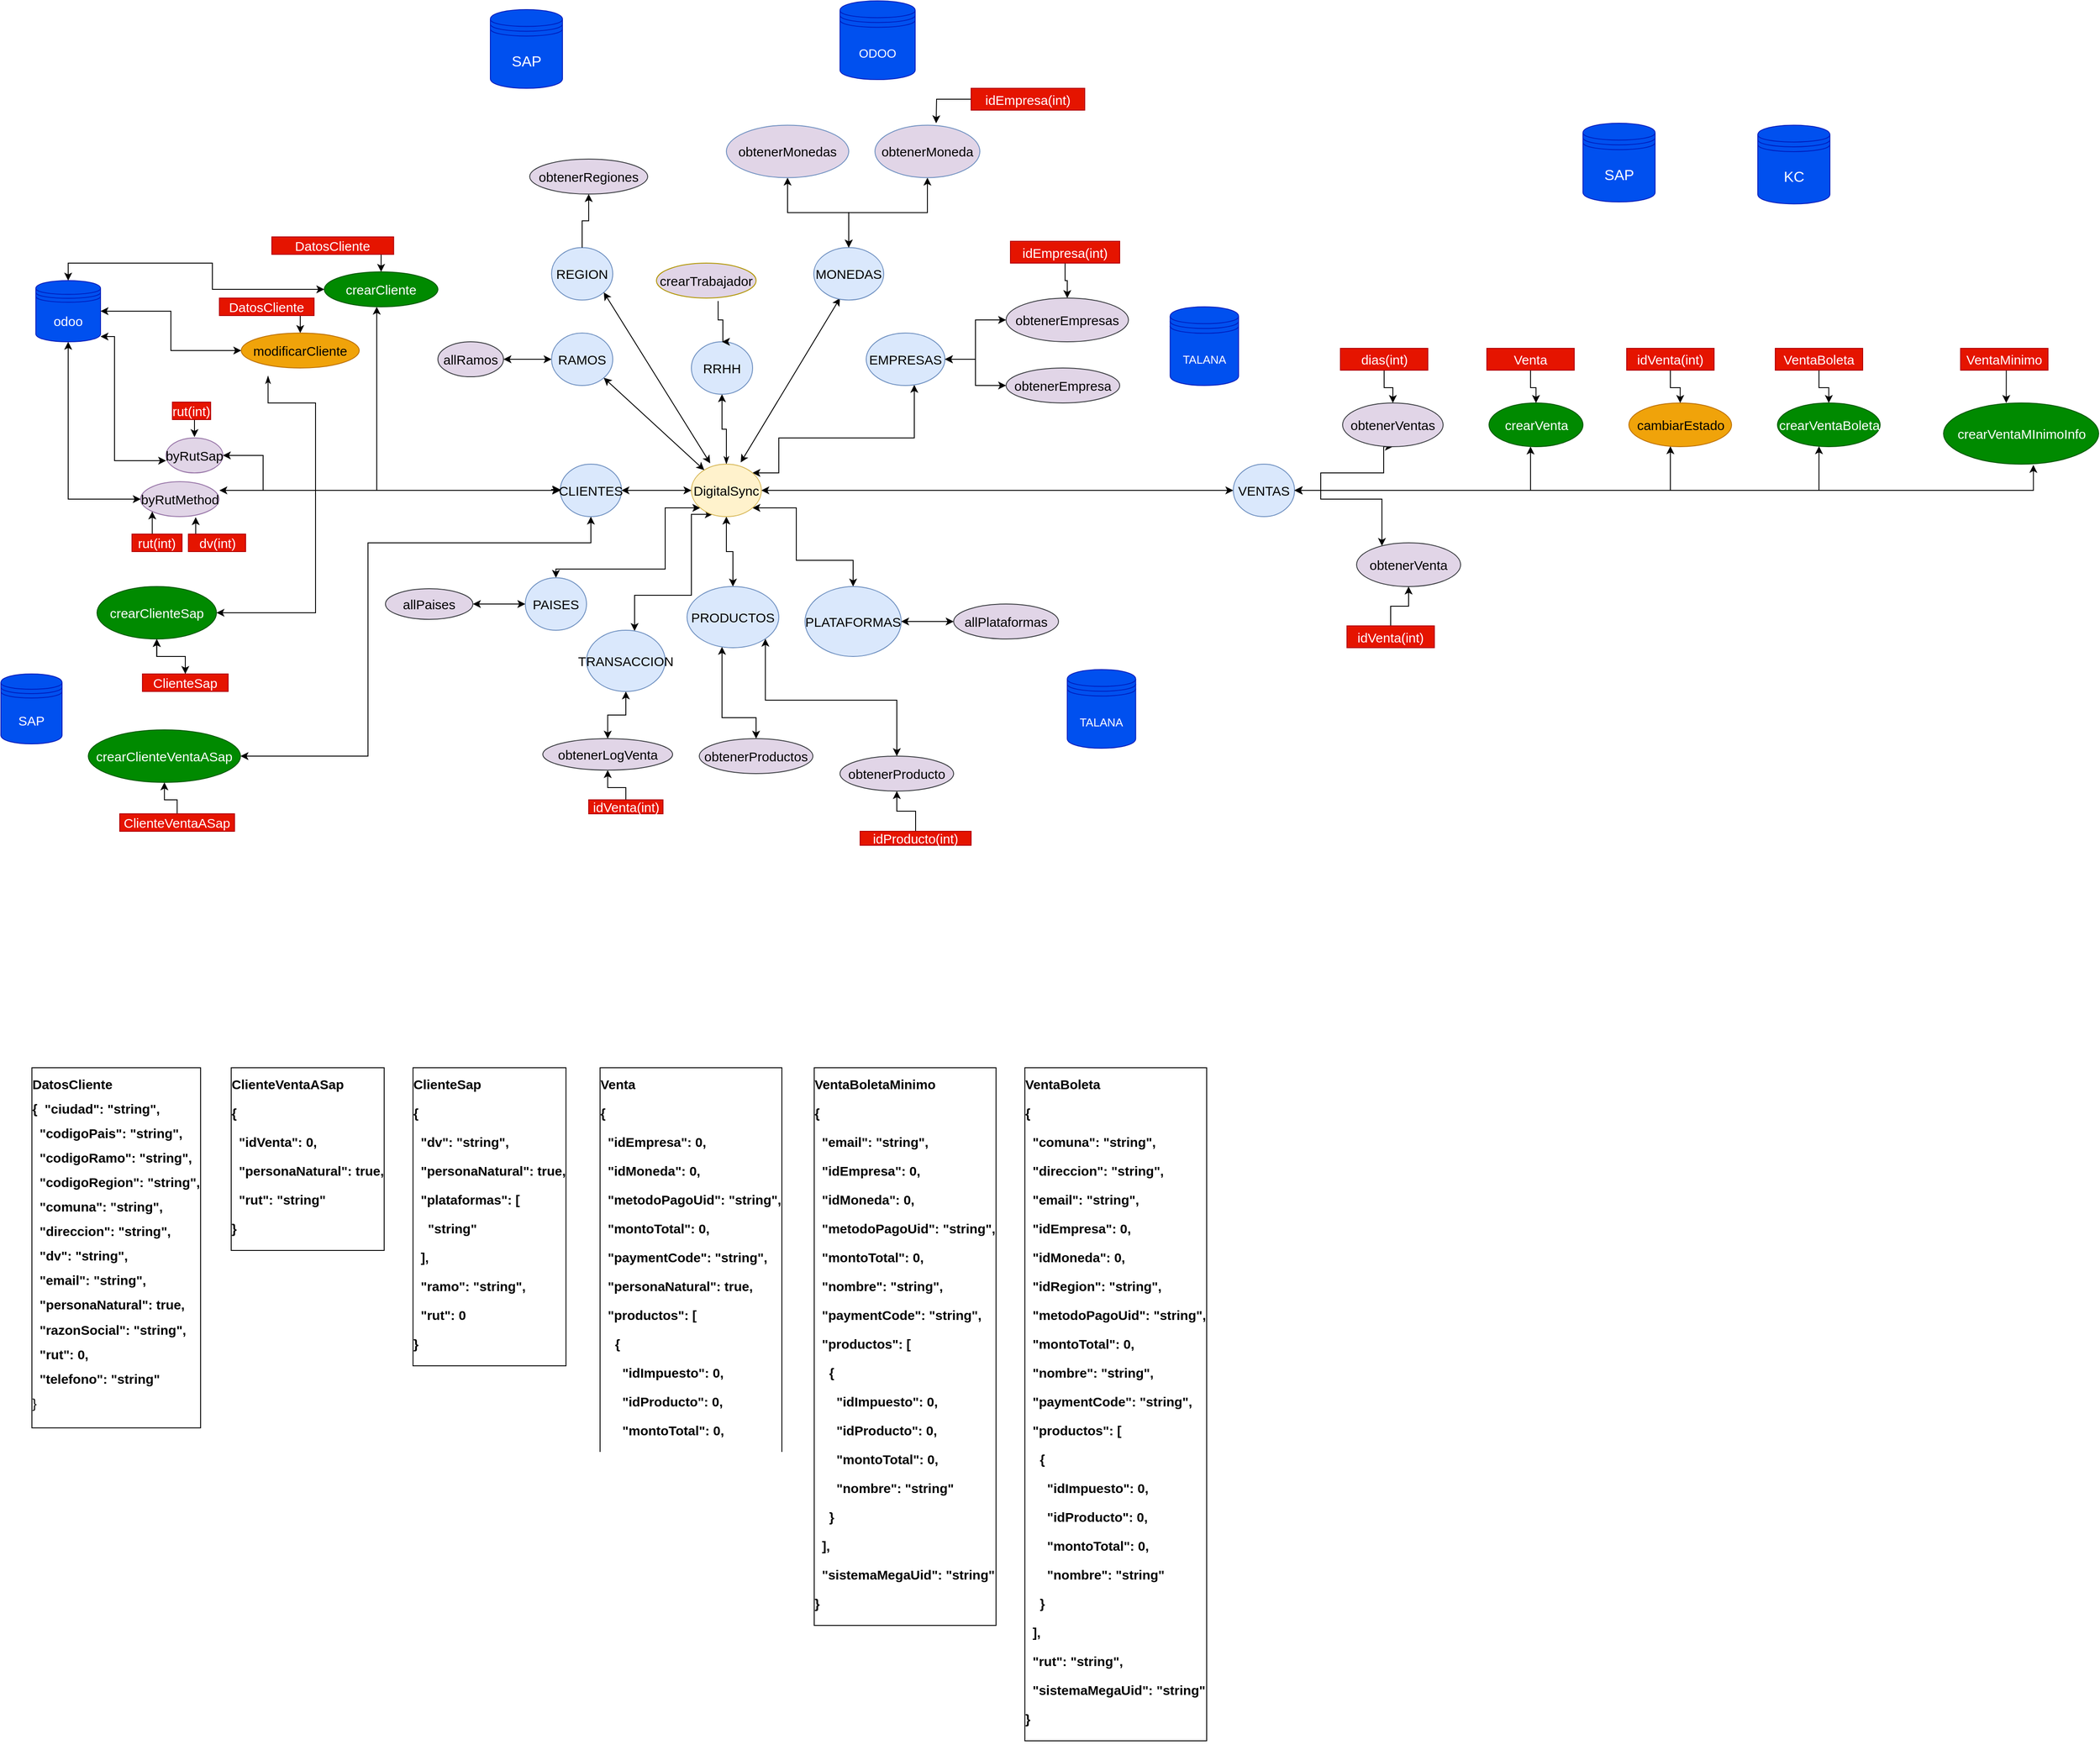 <mxfile version="16.4.8" type="github">
  <diagram id="dqkI4iSsyCCfbzJvPXpM" name="Api-cliente">
    <mxGraphModel dx="2565" dy="2309" grid="1" gridSize="10" guides="1" tooltips="1" connect="1" arrows="1" fold="1" page="1" pageScale="1" pageWidth="827" pageHeight="1169" math="0" shadow="0">
      <root>
        <mxCell id="0" />
        <mxCell id="1" parent="0" />
        <mxCell id="hGoQcYNd4HtDcWjUqz2k-3" value="" style="edgeStyle=orthogonalEdgeStyle;rounded=0;orthogonalLoop=1;jettySize=auto;html=1;startArrow=classic;startFill=1;" parent="1" source="hGoQcYNd4HtDcWjUqz2k-1" target="hGoQcYNd4HtDcWjUqz2k-2" edge="1">
          <mxGeometry relative="1" as="geometry" />
        </mxCell>
        <mxCell id="hGoQcYNd4HtDcWjUqz2k-5" value="" style="edgeStyle=orthogonalEdgeStyle;rounded=0;orthogonalLoop=1;jettySize=auto;html=1;startArrow=classicThin;startFill=1;fontSize=15;" parent="1" source="hGoQcYNd4HtDcWjUqz2k-1" target="hGoQcYNd4HtDcWjUqz2k-4" edge="1">
          <mxGeometry relative="1" as="geometry" />
        </mxCell>
        <mxCell id="hGoQcYNd4HtDcWjUqz2k-9" value="" style="edgeStyle=orthogonalEdgeStyle;rounded=0;orthogonalLoop=1;jettySize=auto;html=1;startArrow=classic;startFill=1;" parent="1" source="hGoQcYNd4HtDcWjUqz2k-1" target="hGoQcYNd4HtDcWjUqz2k-8" edge="1">
          <mxGeometry relative="1" as="geometry" />
        </mxCell>
        <mxCell id="hGoQcYNd4HtDcWjUqz2k-12" value="" style="edgeStyle=orthogonalEdgeStyle;rounded=0;orthogonalLoop=1;jettySize=auto;html=1;startArrow=classic;startFill=1;" parent="1" source="hGoQcYNd4HtDcWjUqz2k-1" target="hGoQcYNd4HtDcWjUqz2k-11" edge="1">
          <mxGeometry relative="1" as="geometry">
            <Array as="points">
              <mxPoint x="310" y="280" />
              <mxPoint x="310" y="350" />
              <mxPoint x="185" y="350" />
            </Array>
          </mxGeometry>
        </mxCell>
        <mxCell id="hGoQcYNd4HtDcWjUqz2k-15" value="" style="edgeStyle=orthogonalEdgeStyle;rounded=0;orthogonalLoop=1;jettySize=auto;html=1;startArrow=classic;startFill=1;fontSize=15;" parent="1" source="hGoQcYNd4HtDcWjUqz2k-1" target="hGoQcYNd4HtDcWjUqz2k-14" edge="1">
          <mxGeometry relative="1" as="geometry">
            <Array as="points">
              <mxPoint x="440" y="240" />
              <mxPoint x="440" y="200" />
              <mxPoint x="595" y="200" />
            </Array>
          </mxGeometry>
        </mxCell>
        <mxCell id="hGoQcYNd4HtDcWjUqz2k-21" value="" style="edgeStyle=orthogonalEdgeStyle;rounded=0;orthogonalLoop=1;jettySize=auto;html=1;startArrow=classic;startFill=1;" parent="1" source="hGoQcYNd4HtDcWjUqz2k-1" target="hGoQcYNd4HtDcWjUqz2k-20" edge="1">
          <mxGeometry relative="1" as="geometry">
            <Array as="points">
              <mxPoint x="460" y="280" />
              <mxPoint x="460" y="340" />
              <mxPoint x="525" y="340" />
            </Array>
          </mxGeometry>
        </mxCell>
        <mxCell id="hGoQcYNd4HtDcWjUqz2k-23" value="" style="edgeStyle=orthogonalEdgeStyle;rounded=0;orthogonalLoop=1;jettySize=auto;html=1;exitX=0.305;exitY=0.956;exitDx=0;exitDy=0;exitPerimeter=0;startArrow=classic;startFill=1;" parent="1" source="hGoQcYNd4HtDcWjUqz2k-1" target="hGoQcYNd4HtDcWjUqz2k-22" edge="1">
          <mxGeometry relative="1" as="geometry">
            <Array as="points">
              <mxPoint x="340" y="287" />
              <mxPoint x="340" y="380" />
              <mxPoint x="275" y="380" />
            </Array>
          </mxGeometry>
        </mxCell>
        <mxCell id="hGoQcYNd4HtDcWjUqz2k-1" value="DigitalSync" style="ellipse;whiteSpace=wrap;html=1;fillColor=#fff2cc;strokeColor=#d6b656;fontSize=15;" parent="1" vertex="1">
          <mxGeometry x="340" y="230" width="80" height="60" as="geometry" />
        </mxCell>
        <mxCell id="hGoQcYNd4HtDcWjUqz2k-2" value="VENTAS" style="ellipse;whiteSpace=wrap;html=1;fillColor=#dae8fc;strokeColor=#6c8ebf;fontSize=15;" parent="1" vertex="1">
          <mxGeometry x="960" y="230" width="70" height="60" as="geometry" />
        </mxCell>
        <mxCell id="hGoQcYNd4HtDcWjUqz2k-4" value="RRHH" style="ellipse;whiteSpace=wrap;html=1;fillColor=#dae8fc;strokeColor=#6c8ebf;fontSize=15;" parent="1" vertex="1">
          <mxGeometry x="340" y="90" width="70" height="60" as="geometry" />
        </mxCell>
        <mxCell id="xVQy0BHJnEKwK96mD5Wz-56" style="edgeStyle=orthogonalEdgeStyle;rounded=0;orthogonalLoop=1;jettySize=auto;html=1;entryX=1;entryY=0.5;entryDx=0;entryDy=0;fontSize=8;startArrow=classic;startFill=1;endArrow=classic;endFill=1;" edge="1" parent="1" source="hGoQcYNd4HtDcWjUqz2k-6" target="xVQy0BHJnEKwK96mD5Wz-46">
          <mxGeometry relative="1" as="geometry">
            <Array as="points">
              <mxPoint x="225" y="320" />
              <mxPoint x="-30" y="320" />
              <mxPoint x="-30" y="564" />
            </Array>
          </mxGeometry>
        </mxCell>
        <mxCell id="hGoQcYNd4HtDcWjUqz2k-6" value="CLIENTES" style="ellipse;whiteSpace=wrap;html=1;fillColor=#dae8fc;strokeColor=#6c8ebf;fontSize=15;" parent="1" vertex="1">
          <mxGeometry x="190" y="230" width="70" height="60" as="geometry" />
        </mxCell>
        <mxCell id="xVQy0BHJnEKwK96mD5Wz-76" style="edgeStyle=orthogonalEdgeStyle;rounded=0;orthogonalLoop=1;jettySize=auto;html=1;fontSize=15;startArrow=classic;startFill=1;endArrow=classic;endFill=1;entryX=0.5;entryY=0;entryDx=0;entryDy=0;" edge="1" parent="1" source="hGoQcYNd4HtDcWjUqz2k-8" target="xVQy0BHJnEKwK96mD5Wz-41">
          <mxGeometry relative="1" as="geometry">
            <mxPoint x="390" y="540" as="targetPoint" />
            <Array as="points">
              <mxPoint x="375" y="520" />
              <mxPoint x="414" y="520" />
            </Array>
          </mxGeometry>
        </mxCell>
        <mxCell id="hGoQcYNd4HtDcWjUqz2k-8" value="PRODUCTOS" style="ellipse;whiteSpace=wrap;html=1;fillColor=#dae8fc;strokeColor=#6c8ebf;fontSize=15;" parent="1" vertex="1">
          <mxGeometry x="335" y="370" width="105" height="70" as="geometry" />
        </mxCell>
        <mxCell id="xVQy0BHJnEKwK96mD5Wz-65" value="" style="edgeStyle=orthogonalEdgeStyle;rounded=0;orthogonalLoop=1;jettySize=auto;html=1;fontSize=15;startArrow=classic;startFill=1;endArrow=classic;endFill=1;" edge="1" parent="1" source="hGoQcYNd4HtDcWjUqz2k-11" target="xVQy0BHJnEKwK96mD5Wz-45">
          <mxGeometry relative="1" as="geometry" />
        </mxCell>
        <mxCell id="hGoQcYNd4HtDcWjUqz2k-11" value="PAISES" style="ellipse;whiteSpace=wrap;html=1;fillColor=#dae8fc;strokeColor=#6c8ebf;fontSize=15;" parent="1" vertex="1">
          <mxGeometry x="150" y="360" width="70" height="60" as="geometry" />
        </mxCell>
        <mxCell id="hGoQcYNd4HtDcWjUqz2k-14" value="EMPRESAS" style="ellipse;whiteSpace=wrap;html=1;fillColor=#dae8fc;strokeColor=#6c8ebf;fontSize=15;" parent="1" vertex="1">
          <mxGeometry x="540" y="80" width="90" height="60" as="geometry" />
        </mxCell>
        <mxCell id="hGoQcYNd4HtDcWjUqz2k-29" value="" style="edgeStyle=orthogonalEdgeStyle;rounded=0;orthogonalLoop=1;jettySize=auto;html=1;exitX=1;exitY=0.5;exitDx=0;exitDy=0;entryX=0;entryY=0.5;entryDx=0;entryDy=0;startArrow=classic;startFill=1;fontSize=15;" parent="1" source="hGoQcYNd4HtDcWjUqz2k-28" target="hGoQcYNd4HtDcWjUqz2k-17" edge="1">
          <mxGeometry relative="1" as="geometry">
            <mxPoint x="170" y="70" as="targetPoint" />
          </mxGeometry>
        </mxCell>
        <mxCell id="hGoQcYNd4HtDcWjUqz2k-17" value="RAMOS" style="ellipse;whiteSpace=wrap;html=1;fillColor=#dae8fc;strokeColor=#6c8ebf;fontSize=15;" parent="1" vertex="1">
          <mxGeometry x="180" y="80" width="70" height="60" as="geometry" />
        </mxCell>
        <mxCell id="hGoQcYNd4HtDcWjUqz2k-20" value="PLATAFORMAS" style="ellipse;whiteSpace=wrap;html=1;fillColor=#dae8fc;strokeColor=#6c8ebf;fontSize=15;" parent="1" vertex="1">
          <mxGeometry x="470" y="370" width="110" height="80" as="geometry" />
        </mxCell>
        <mxCell id="xVQy0BHJnEKwK96mD5Wz-66" value="" style="edgeStyle=orthogonalEdgeStyle;rounded=0;orthogonalLoop=1;jettySize=auto;html=1;fontSize=15;startArrow=classic;startFill=1;endArrow=classic;endFill=1;" edge="1" parent="1" source="hGoQcYNd4HtDcWjUqz2k-22" target="xVQy0BHJnEKwK96mD5Wz-42">
          <mxGeometry relative="1" as="geometry" />
        </mxCell>
        <mxCell id="hGoQcYNd4HtDcWjUqz2k-22" value="TRANSACCION" style="ellipse;whiteSpace=wrap;html=1;fillColor=#dae8fc;strokeColor=#6c8ebf;fontSize=15;" parent="1" vertex="1">
          <mxGeometry x="220" y="420" width="90" height="70" as="geometry" />
        </mxCell>
        <mxCell id="hGoQcYNd4HtDcWjUqz2k-28" value="allRamos" style="ellipse;whiteSpace=wrap;html=1;fillColor=#E1D5E7;strokeColor=#36393d;fontSize=15;" parent="1" vertex="1">
          <mxGeometry x="50" y="90" width="75" height="40" as="geometry" />
        </mxCell>
        <mxCell id="hGoQcYNd4HtDcWjUqz2k-30" value="" style="endArrow=classic;startArrow=classic;html=1;rounded=0;entryX=1;entryY=1;entryDx=0;entryDy=0;fontSize=15;" parent="1" source="hGoQcYNd4HtDcWjUqz2k-1" target="hGoQcYNd4HtDcWjUqz2k-17" edge="1">
          <mxGeometry width="50" height="50" relative="1" as="geometry">
            <mxPoint x="270" y="200" as="sourcePoint" />
            <mxPoint x="320" y="150" as="targetPoint" />
          </mxGeometry>
        </mxCell>
        <mxCell id="hGoQcYNd4HtDcWjUqz2k-31" value="" style="endArrow=classic;startArrow=classic;html=1;rounded=0;entryX=1;entryY=0.5;entryDx=0;entryDy=0;fontSize=15;" parent="1" target="hGoQcYNd4HtDcWjUqz2k-6" edge="1">
          <mxGeometry width="50" height="50" relative="1" as="geometry">
            <mxPoint x="340" y="260" as="sourcePoint" />
            <mxPoint x="228.219" y="150.003" as="targetPoint" />
          </mxGeometry>
        </mxCell>
        <mxCell id="hGoQcYNd4HtDcWjUqz2k-32" value="" style="edgeStyle=orthogonalEdgeStyle;rounded=0;orthogonalLoop=1;jettySize=auto;html=1;exitX=1;exitY=0.5;exitDx=0;exitDy=0;entryX=0;entryY=0.5;entryDx=0;entryDy=0;startArrow=classic;startFill=1;" parent="1" source="hGoQcYNd4HtDcWjUqz2k-33" edge="1">
          <mxGeometry relative="1" as="geometry">
            <mxPoint x="190" y="260" as="targetPoint" />
            <Array as="points">
              <mxPoint x="-150" y="220" />
              <mxPoint x="-150" y="260" />
            </Array>
          </mxGeometry>
        </mxCell>
        <mxCell id="hGoQcYNd4HtDcWjUqz2k-37" value="" style="edgeStyle=orthogonalEdgeStyle;rounded=0;orthogonalLoop=1;jettySize=auto;html=1;startArrow=none;startFill=0;entryX=0.5;entryY=0;entryDx=0;entryDy=0;exitX=0.5;exitY=1;exitDx=0;exitDy=0;fontSize=15;" parent="1" source="hGoQcYNd4HtDcWjUqz2k-36" edge="1">
          <mxGeometry relative="1" as="geometry">
            <mxPoint x="160" y="199" as="sourcePoint" />
            <mxPoint x="-228.5" y="199" as="targetPoint" />
          </mxGeometry>
        </mxCell>
        <mxCell id="xVQy0BHJnEKwK96mD5Wz-11" style="edgeStyle=orthogonalEdgeStyle;rounded=0;orthogonalLoop=1;jettySize=auto;html=1;entryX=1;entryY=0.7;entryDx=0;entryDy=0;startArrow=classic;startFill=1;fontSize=15;" edge="1" parent="1">
          <mxGeometry relative="1" as="geometry">
            <mxPoint x="-261" y="226" as="sourcePoint" />
            <mxPoint x="-336" y="84" as="targetPoint" />
            <Array as="points">
              <mxPoint x="-320" y="226" />
              <mxPoint x="-320" y="84" />
            </Array>
          </mxGeometry>
        </mxCell>
        <mxCell id="hGoQcYNd4HtDcWjUqz2k-33" value="byRutSap" style="ellipse;whiteSpace=wrap;html=1;fillColor=#E1D5E7;strokeColor=#9673a6;fontSize=15;" parent="1" vertex="1">
          <mxGeometry x="-261" y="200" width="65" height="40" as="geometry" />
        </mxCell>
        <mxCell id="hGoQcYNd4HtDcWjUqz2k-34" value="" style="edgeStyle=orthogonalEdgeStyle;rounded=0;orthogonalLoop=1;jettySize=auto;html=1;exitX=0.619;exitY=1.083;exitDx=0;exitDy=0;entryX=0.5;entryY=0;entryDx=0;entryDy=0;exitPerimeter=0;fontSize=15;" parent="1" source="hGoQcYNd4HtDcWjUqz2k-35" target="hGoQcYNd4HtDcWjUqz2k-4" edge="1">
          <mxGeometry relative="1" as="geometry">
            <mxPoint x="440" y="30" as="targetPoint" />
            <Array as="points">
              <mxPoint x="376" y="65" />
            </Array>
          </mxGeometry>
        </mxCell>
        <mxCell id="hGoQcYNd4HtDcWjUqz2k-35" value="crearTrabajador" style="ellipse;whiteSpace=wrap;html=1;fillColor=#E1D5E7;strokeColor=#B09500;fontColor=#000000;fontSize=15;" parent="1" vertex="1">
          <mxGeometry x="300" width="114" height="40" as="geometry" />
        </mxCell>
        <mxCell id="hGoQcYNd4HtDcWjUqz2k-36" value="rut(int)" style="whiteSpace=wrap;html=1;fillColor=#e51400;fontColor=#ffffff;strokeColor=#B20000;fontSize=15;" parent="1" vertex="1">
          <mxGeometry x="-253.75" y="159" width="43.75" height="20" as="geometry" />
        </mxCell>
        <mxCell id="xVQy0BHJnEKwK96mD5Wz-3" value="" style="edgeStyle=orthogonalEdgeStyle;rounded=0;orthogonalLoop=1;jettySize=auto;html=1;startArrow=classic;startFill=1;" edge="1" parent="1">
          <mxGeometry relative="1" as="geometry">
            <mxPoint x="190" y="260" as="targetPoint" />
            <mxPoint x="-200" y="260" as="sourcePoint" />
            <Array as="points">
              <mxPoint x="-200" y="260" />
            </Array>
          </mxGeometry>
        </mxCell>
        <mxCell id="xVQy0BHJnEKwK96mD5Wz-12" style="edgeStyle=orthogonalEdgeStyle;rounded=0;orthogonalLoop=1;jettySize=auto;html=1;entryX=0.5;entryY=1;entryDx=0;entryDy=0;startArrow=classic;startFill=1;fontSize=15;" edge="1" parent="1" source="xVQy0BHJnEKwK96mD5Wz-4" target="xVQy0BHJnEKwK96mD5Wz-10">
          <mxGeometry relative="1" as="geometry" />
        </mxCell>
        <mxCell id="xVQy0BHJnEKwK96mD5Wz-4" value="byRutMethod" style="ellipse;whiteSpace=wrap;html=1;fillColor=#e1d5e7;strokeColor=#9673a6;fontSize=15;" vertex="1" parent="1">
          <mxGeometry x="-290" y="250" width="89.5" height="40" as="geometry" />
        </mxCell>
        <mxCell id="xVQy0BHJnEKwK96mD5Wz-20" style="edgeStyle=orthogonalEdgeStyle;rounded=0;orthogonalLoop=1;jettySize=auto;html=1;exitX=0.5;exitY=0;exitDx=0;exitDy=0;entryX=0;entryY=1;entryDx=0;entryDy=0;startArrow=none;startFill=0;fontSize=15;" edge="1" parent="1" source="xVQy0BHJnEKwK96mD5Wz-7" target="xVQy0BHJnEKwK96mD5Wz-4">
          <mxGeometry relative="1" as="geometry" />
        </mxCell>
        <mxCell id="xVQy0BHJnEKwK96mD5Wz-7" value="rut(int)" style="whiteSpace=wrap;html=1;fillColor=#e51400;fontColor=#ffffff;strokeColor=#B20000;fontSize=15;" vertex="1" parent="1">
          <mxGeometry x="-300" y="310" width="57.25" height="20" as="geometry" />
        </mxCell>
        <mxCell id="xVQy0BHJnEKwK96mD5Wz-10" value="odoo" style="shape=datastore;whiteSpace=wrap;html=1;fillColor=#0050ef;strokeColor=#001DBC;fontColor=#ffffff;fontSize=15;" vertex="1" parent="1">
          <mxGeometry x="-410" y="20" width="74" height="70" as="geometry" />
        </mxCell>
        <mxCell id="xVQy0BHJnEKwK96mD5Wz-23" style="edgeStyle=orthogonalEdgeStyle;rounded=0;orthogonalLoop=1;jettySize=auto;html=1;exitX=0.5;exitY=0;exitDx=0;exitDy=0;entryX=0.5;entryY=1;entryDx=0;entryDy=0;startArrow=classic;startFill=1;endArrow=none;endFill=0;fontSize=15;" edge="1" parent="1" source="xVQy0BHJnEKwK96mD5Wz-18" target="xVQy0BHJnEKwK96mD5Wz-22">
          <mxGeometry relative="1" as="geometry" />
        </mxCell>
        <mxCell id="xVQy0BHJnEKwK96mD5Wz-54" style="edgeStyle=orthogonalEdgeStyle;rounded=0;orthogonalLoop=1;jettySize=auto;html=1;entryX=0.5;entryY=0;entryDx=0;entryDy=0;fontSize=15;startArrow=classic;startFill=1;endArrow=classic;endFill=1;" edge="1" parent="1" source="xVQy0BHJnEKwK96mD5Wz-18" target="xVQy0BHJnEKwK96mD5Wz-10">
          <mxGeometry relative="1" as="geometry" />
        </mxCell>
        <mxCell id="xVQy0BHJnEKwK96mD5Wz-139" style="edgeStyle=orthogonalEdgeStyle;rounded=0;orthogonalLoop=1;jettySize=auto;html=1;entryX=0;entryY=0.5;entryDx=0;entryDy=0;fontSize=15;startArrow=classic;startFill=1;endArrow=classic;endFill=1;" edge="1" parent="1" source="xVQy0BHJnEKwK96mD5Wz-18" target="hGoQcYNd4HtDcWjUqz2k-6">
          <mxGeometry relative="1" as="geometry">
            <Array as="points">
              <mxPoint x="-20" y="260" />
            </Array>
          </mxGeometry>
        </mxCell>
        <mxCell id="xVQy0BHJnEKwK96mD5Wz-18" value="crearCliente" style="ellipse;whiteSpace=wrap;html=1;fillColor=#008a00;strokeColor=#005700;fontColor=#ffffff;fontSize=15;" vertex="1" parent="1">
          <mxGeometry x="-80" y="10" width="130" height="40" as="geometry" />
        </mxCell>
        <mxCell id="xVQy0BHJnEKwK96mD5Wz-21" style="edgeStyle=orthogonalEdgeStyle;rounded=0;orthogonalLoop=1;jettySize=auto;html=1;exitX=0.5;exitY=0;exitDx=0;exitDy=0;entryX=0.703;entryY=1.017;entryDx=0;entryDy=0;entryPerimeter=0;startArrow=none;startFill=0;fontSize=15;" edge="1" parent="1" source="xVQy0BHJnEKwK96mD5Wz-5" target="xVQy0BHJnEKwK96mD5Wz-4">
          <mxGeometry relative="1" as="geometry" />
        </mxCell>
        <mxCell id="xVQy0BHJnEKwK96mD5Wz-5" value="dv(int)" style="whiteSpace=wrap;html=1;fillColor=#e51400;fontColor=#ffffff;strokeColor=#B20000;fontSize=15;" vertex="1" parent="1">
          <mxGeometry x="-235.5" y="310" width="65.5" height="20" as="geometry" />
        </mxCell>
        <mxCell id="xVQy0BHJnEKwK96mD5Wz-22" value="DatosCliente" style="whiteSpace=wrap;html=1;fillColor=#e51400;fontColor=#ffffff;strokeColor=#B20000;fontSize=15;" vertex="1" parent="1">
          <mxGeometry x="-140" y="-30" width="139.37" height="20" as="geometry" />
        </mxCell>
        <mxCell id="xVQy0BHJnEKwK96mD5Wz-25" value="" style="edgeStyle=orthogonalEdgeStyle;rounded=0;orthogonalLoop=1;jettySize=auto;html=1;entryX=0.062;entryY=0.317;entryDx=0;entryDy=0;entryPerimeter=0;startArrow=classicThin;startFill=1;" edge="1" parent="1">
          <mxGeometry relative="1" as="geometry">
            <mxPoint x="190.0" y="259.02" as="targetPoint" />
            <Array as="points">
              <mxPoint x="-144" y="160" />
              <mxPoint x="-90" y="160" />
              <mxPoint x="-90" y="260" />
              <mxPoint x="180" y="260" />
            </Array>
            <mxPoint x="-144.34" y="129" as="sourcePoint" />
          </mxGeometry>
        </mxCell>
        <mxCell id="xVQy0BHJnEKwK96mD5Wz-33" value="" style="edgeStyle=orthogonalEdgeStyle;rounded=0;orthogonalLoop=1;jettySize=auto;html=1;fontSize=15;startArrow=classic;startFill=1;endArrow=none;endFill=0;" edge="1" parent="1" source="xVQy0BHJnEKwK96mD5Wz-27" target="xVQy0BHJnEKwK96mD5Wz-31">
          <mxGeometry relative="1" as="geometry" />
        </mxCell>
        <mxCell id="xVQy0BHJnEKwK96mD5Wz-53" style="edgeStyle=orthogonalEdgeStyle;rounded=0;orthogonalLoop=1;jettySize=auto;html=1;entryX=1;entryY=0.5;entryDx=0;entryDy=0;fontSize=15;startArrow=classic;startFill=1;endArrow=classic;endFill=1;" edge="1" parent="1" source="xVQy0BHJnEKwK96mD5Wz-27" target="xVQy0BHJnEKwK96mD5Wz-10">
          <mxGeometry relative="1" as="geometry" />
        </mxCell>
        <mxCell id="xVQy0BHJnEKwK96mD5Wz-27" value="modificarCliente" style="ellipse;whiteSpace=wrap;html=1;fillColor=#f0a30a;strokeColor=#BD7000;fontColor=#000000;fontSize=15;" vertex="1" parent="1">
          <mxGeometry x="-175" y="80" width="135" height="40" as="geometry" />
        </mxCell>
        <mxCell id="xVQy0BHJnEKwK96mD5Wz-31" value="DatosCliente" style="whiteSpace=wrap;html=1;fillColor=#e51400;fontColor=#ffffff;strokeColor=#B20000;fontSize=15;" vertex="1" parent="1">
          <mxGeometry x="-200" y="40" width="108.28" height="20" as="geometry" />
        </mxCell>
        <mxCell id="xVQy0BHJnEKwK96mD5Wz-93" value="" style="edgeStyle=orthogonalEdgeStyle;rounded=0;orthogonalLoop=1;jettySize=auto;html=1;fontSize=15;startArrow=classic;startFill=1;endArrow=none;endFill=0;" edge="1" parent="1" source="xVQy0BHJnEKwK96mD5Wz-36" target="xVQy0BHJnEKwK96mD5Wz-92">
          <mxGeometry relative="1" as="geometry" />
        </mxCell>
        <mxCell id="xVQy0BHJnEKwK96mD5Wz-96" value="" style="edgeStyle=orthogonalEdgeStyle;rounded=0;orthogonalLoop=1;jettySize=auto;html=1;fontSize=15;startArrow=classic;startFill=1;endArrow=classic;endFill=1;" edge="1" parent="1" source="xVQy0BHJnEKwK96mD5Wz-36" target="hGoQcYNd4HtDcWjUqz2k-14">
          <mxGeometry relative="1" as="geometry" />
        </mxCell>
        <mxCell id="xVQy0BHJnEKwK96mD5Wz-36" value="obtenerEmpresas" style="ellipse;whiteSpace=wrap;html=1;fillColor=#E1D5E7;strokeColor=#36393d;fontSize=15;" vertex="1" parent="1">
          <mxGeometry x="700" y="40" width="140" height="50" as="geometry" />
        </mxCell>
        <mxCell id="xVQy0BHJnEKwK96mD5Wz-95" value="" style="edgeStyle=orthogonalEdgeStyle;rounded=0;orthogonalLoop=1;jettySize=auto;html=1;fontSize=15;startArrow=classic;startFill=1;endArrow=classic;endFill=1;" edge="1" parent="1" source="xVQy0BHJnEKwK96mD5Wz-37" target="hGoQcYNd4HtDcWjUqz2k-14">
          <mxGeometry relative="1" as="geometry" />
        </mxCell>
        <mxCell id="xVQy0BHJnEKwK96mD5Wz-37" value="obtenerEmpresa" style="ellipse;whiteSpace=wrap;html=1;fillColor=#E1D5E7;strokeColor=#36393d;fontSize=15;" vertex="1" parent="1">
          <mxGeometry x="700" y="120" width="130" height="40" as="geometry" />
        </mxCell>
        <mxCell id="xVQy0BHJnEKwK96mD5Wz-116" style="edgeStyle=orthogonalEdgeStyle;rounded=0;orthogonalLoop=1;jettySize=auto;html=1;fontSize=15;startArrow=classic;startFill=1;endArrow=classic;endFill=1;exitX=0.5;exitY=1;exitDx=0;exitDy=0;" edge="1" parent="1" source="xVQy0BHJnEKwK96mD5Wz-38">
          <mxGeometry relative="1" as="geometry">
            <mxPoint x="1030" y="260" as="targetPoint" />
            <Array as="points">
              <mxPoint x="1132" y="240" />
              <mxPoint x="1060" y="240" />
              <mxPoint x="1060" y="260" />
            </Array>
          </mxGeometry>
        </mxCell>
        <mxCell id="xVQy0BHJnEKwK96mD5Wz-38" value="obtenerVentas" style="ellipse;whiteSpace=wrap;html=1;fillColor=#E1D5E7;strokeColor=#36393d;fontSize=15;" vertex="1" parent="1">
          <mxGeometry x="1085" y="160" width="115" height="50" as="geometry" />
        </mxCell>
        <mxCell id="xVQy0BHJnEKwK96mD5Wz-115" style="edgeStyle=orthogonalEdgeStyle;rounded=0;orthogonalLoop=1;jettySize=auto;html=1;entryX=1;entryY=0.5;entryDx=0;entryDy=0;fontSize=15;startArrow=classic;startFill=1;endArrow=classic;endFill=1;" edge="1" parent="1" source="xVQy0BHJnEKwK96mD5Wz-39" target="hGoQcYNd4HtDcWjUqz2k-2">
          <mxGeometry relative="1" as="geometry">
            <Array as="points">
              <mxPoint x="1130" y="270" />
              <mxPoint x="1060" y="270" />
              <mxPoint x="1060" y="260" />
            </Array>
          </mxGeometry>
        </mxCell>
        <mxCell id="xVQy0BHJnEKwK96mD5Wz-39" value="obtenerVenta" style="ellipse;whiteSpace=wrap;html=1;fillColor=#E1D5E7;strokeColor=#36393d;fontSize=15;" vertex="1" parent="1">
          <mxGeometry x="1101" y="320" width="119" height="50" as="geometry" />
        </mxCell>
        <mxCell id="xVQy0BHJnEKwK96mD5Wz-89" value="" style="edgeStyle=orthogonalEdgeStyle;rounded=0;orthogonalLoop=1;jettySize=auto;html=1;fontSize=15;startArrow=classic;startFill=1;endArrow=classic;endFill=1;" edge="1" parent="1" source="xVQy0BHJnEKwK96mD5Wz-40" target="hGoQcYNd4HtDcWjUqz2k-20">
          <mxGeometry relative="1" as="geometry" />
        </mxCell>
        <mxCell id="xVQy0BHJnEKwK96mD5Wz-40" value="allPlataformas" style="ellipse;whiteSpace=wrap;html=1;fillColor=#E1D5E7;strokeColor=#36393d;fontSize=15;" vertex="1" parent="1">
          <mxGeometry x="640" y="390" width="120" height="40" as="geometry" />
        </mxCell>
        <mxCell id="xVQy0BHJnEKwK96mD5Wz-41" value="obtenerProductos" style="ellipse;whiteSpace=wrap;html=1;fillColor=#E1D5E7;strokeColor=#36393d;fontSize=15;" vertex="1" parent="1">
          <mxGeometry x="349" y="544" width="130" height="40" as="geometry" />
        </mxCell>
        <mxCell id="xVQy0BHJnEKwK96mD5Wz-68" value="" style="edgeStyle=orthogonalEdgeStyle;rounded=0;orthogonalLoop=1;jettySize=auto;html=1;fontSize=15;startArrow=classic;startFill=1;endArrow=none;endFill=0;" edge="1" parent="1" source="xVQy0BHJnEKwK96mD5Wz-42" target="xVQy0BHJnEKwK96mD5Wz-67">
          <mxGeometry relative="1" as="geometry" />
        </mxCell>
        <mxCell id="xVQy0BHJnEKwK96mD5Wz-42" value="obtenerLogVenta" style="ellipse;whiteSpace=wrap;html=1;fillColor=#E1D5E7;strokeColor=#36393d;fontSize=15;" vertex="1" parent="1">
          <mxGeometry x="170" y="544" width="148.5" height="36" as="geometry" />
        </mxCell>
        <mxCell id="xVQy0BHJnEKwK96mD5Wz-47" style="edgeStyle=orthogonalEdgeStyle;rounded=0;orthogonalLoop=1;jettySize=auto;html=1;fontSize=8;startArrow=classic;startFill=1;" edge="1" parent="1" source="xVQy0BHJnEKwK96mD5Wz-43" target="hGoQcYNd4HtDcWjUqz2k-6">
          <mxGeometry relative="1" as="geometry">
            <mxPoint x="190" y="260" as="targetPoint" />
            <Array as="points">
              <mxPoint x="-90" y="400" />
              <mxPoint x="-90" y="260" />
            </Array>
          </mxGeometry>
        </mxCell>
        <mxCell id="xVQy0BHJnEKwK96mD5Wz-43" value="crearClienteSap" style="ellipse;whiteSpace=wrap;html=1;fillColor=#008a00;strokeColor=#005700;fontColor=#ffffff;fontSize=15;" vertex="1" parent="1">
          <mxGeometry x="-340" y="370" width="136.65" height="60" as="geometry" />
        </mxCell>
        <mxCell id="xVQy0BHJnEKwK96mD5Wz-45" value="allPaises" style="ellipse;whiteSpace=wrap;html=1;fillColor=#E1D5E7;strokeColor=#36393d;fontSize=15;" vertex="1" parent="1">
          <mxGeometry x="-10" y="372.5" width="100" height="35" as="geometry" />
        </mxCell>
        <mxCell id="xVQy0BHJnEKwK96mD5Wz-51" value="" style="edgeStyle=orthogonalEdgeStyle;rounded=0;orthogonalLoop=1;jettySize=auto;html=1;fontSize=15;startArrow=classic;startFill=1;endArrow=none;endFill=0;" edge="1" parent="1" source="xVQy0BHJnEKwK96mD5Wz-46" target="xVQy0BHJnEKwK96mD5Wz-50">
          <mxGeometry relative="1" as="geometry" />
        </mxCell>
        <mxCell id="xVQy0BHJnEKwK96mD5Wz-46" value="crearClienteVentaASap" style="ellipse;whiteSpace=wrap;html=1;fillColor=#008a00;strokeColor=#005700;fontColor=#ffffff;fontSize=15;" vertex="1" parent="1">
          <mxGeometry x="-350" y="534" width="174.15" height="60" as="geometry" />
        </mxCell>
        <mxCell id="xVQy0BHJnEKwK96mD5Wz-52" value="" style="edgeStyle=orthogonalEdgeStyle;rounded=0;orthogonalLoop=1;jettySize=auto;html=1;fontSize=15;startArrow=none;startFill=0;" edge="1" parent="1" source="xVQy0BHJnEKwK96mD5Wz-49" target="xVQy0BHJnEKwK96mD5Wz-43">
          <mxGeometry relative="1" as="geometry" />
        </mxCell>
        <mxCell id="xVQy0BHJnEKwK96mD5Wz-145" value="" style="edgeStyle=orthogonalEdgeStyle;rounded=0;orthogonalLoop=1;jettySize=auto;html=1;fontSize=15;startArrow=classic;startFill=1;endArrow=classic;endFill=1;" edge="1" parent="1" source="xVQy0BHJnEKwK96mD5Wz-49" target="xVQy0BHJnEKwK96mD5Wz-43">
          <mxGeometry relative="1" as="geometry" />
        </mxCell>
        <mxCell id="xVQy0BHJnEKwK96mD5Wz-49" value="ClienteSap" style="whiteSpace=wrap;html=1;fillColor=#e51400;fontColor=#ffffff;strokeColor=#B20000;fontSize=15;" vertex="1" parent="1">
          <mxGeometry x="-288.04" y="470" width="98.04" height="20" as="geometry" />
        </mxCell>
        <mxCell id="xVQy0BHJnEKwK96mD5Wz-50" value="ClienteVentaASap" style="whiteSpace=wrap;html=1;fillColor=#e51400;fontColor=#ffffff;strokeColor=#B20000;fontSize=15;" vertex="1" parent="1">
          <mxGeometry x="-314" y="630" width="131.33" height="20" as="geometry" />
        </mxCell>
        <mxCell id="xVQy0BHJnEKwK96mD5Wz-61" value="&lt;h1 style=&quot;font-size: 15px;&quot;&gt;DatosCliente&lt;/h1&gt;&lt;h1 style=&quot;font-size: 15px;&quot;&gt;{&amp;nbsp; &quot;ciudad&quot;: &quot;string&quot;,&lt;/h1&gt;&lt;h1 style=&quot;font-size: 15px;&quot;&gt;&amp;nbsp; &quot;codigoPais&quot;: &quot;string&quot;,&lt;/h1&gt;&lt;h1 style=&quot;font-size: 15px;&quot;&gt;&amp;nbsp; &quot;codigoRamo&quot;: &quot;string&quot;,&lt;/h1&gt;&lt;h1 style=&quot;font-size: 15px;&quot;&gt;&amp;nbsp; &quot;codigoRegion&quot;: &quot;string&quot;,&lt;/h1&gt;&lt;h1 style=&quot;font-size: 15px;&quot;&gt;&amp;nbsp; &quot;comuna&quot;: &quot;string&quot;,&lt;/h1&gt;&lt;h1 style=&quot;font-size: 15px;&quot;&gt;&amp;nbsp; &quot;direccion&quot;: &quot;string&quot;,&lt;/h1&gt;&lt;h1 style=&quot;font-size: 15px;&quot;&gt;&amp;nbsp; &quot;dv&quot;: &quot;string&quot;,&lt;/h1&gt;&lt;h1 style=&quot;font-size: 15px;&quot;&gt;&amp;nbsp; &quot;email&quot;: &quot;string&quot;,&lt;/h1&gt;&lt;h1 style=&quot;font-size: 15px;&quot;&gt;&amp;nbsp; &quot;personaNatural&quot;: true,&lt;/h1&gt;&lt;h1 style=&quot;font-size: 15px;&quot;&gt;&amp;nbsp; &quot;razonSocial&quot;: &quot;string&quot;,&lt;/h1&gt;&lt;h1 style=&quot;font-size: 15px;&quot;&gt;&amp;nbsp; &quot;rut&quot;: 0,&lt;/h1&gt;&lt;h1 style=&quot;font-size: 15px;&quot;&gt;&amp;nbsp; &quot;telefono&quot;: &quot;string&quot;&lt;/h1&gt;&lt;div style=&quot;font-size: 15px;&quot;&gt;}&lt;/div&gt;&lt;div style=&quot;font-size: 15px;&quot;&gt;&lt;br style=&quot;font-size: 15px;&quot;&gt;&lt;/div&gt;" style="text;html=1;strokeColor=none;fillColor=none;spacing=5;spacingTop=-20;whiteSpace=wrap;overflow=hidden;rounded=0;fontSize=15;labelBorderColor=default;" vertex="1" parent="1">
          <mxGeometry x="-420" y="930" width="210" height="430" as="geometry" />
        </mxCell>
        <mxCell id="xVQy0BHJnEKwK96mD5Wz-62" value="&lt;h1 style=&quot;font-size: 15px;&quot;&gt;ClienteVentaASap&lt;/h1&gt;&lt;p style=&quot;font-size: 15px;&quot;&gt;{&lt;/p&gt;&lt;p style=&quot;font-size: 15px;&quot;&gt;&amp;nbsp; &quot;idVenta&quot;: 0,&lt;/p&gt;&lt;p style=&quot;font-size: 15px;&quot;&gt;&amp;nbsp; &quot;personaNatural&quot;: true,&lt;/p&gt;&lt;p style=&quot;font-size: 15px;&quot;&gt;&amp;nbsp; &quot;rut&quot;: &quot;string&quot;&lt;/p&gt;&lt;p style=&quot;font-size: 15px;&quot;&gt;}&lt;/p&gt;" style="text;html=1;strokeColor=none;fillColor=none;spacing=5;spacingTop=-20;whiteSpace=wrap;overflow=hidden;rounded=0;fontSize=15;fontStyle=1;labelBorderColor=default;" vertex="1" parent="1">
          <mxGeometry x="-191.75" y="930" width="203.28" height="210" as="geometry" />
        </mxCell>
        <mxCell id="xVQy0BHJnEKwK96mD5Wz-63" value="&lt;h1 style=&quot;font-size: 15px;&quot;&gt;ClienteSap&lt;/h1&gt;&lt;p style=&quot;font-size: 15px;&quot;&gt;{&lt;/p&gt;&lt;p style=&quot;font-size: 15px;&quot;&gt;&amp;nbsp; &quot;dv&quot;: &quot;string&quot;,&lt;/p&gt;&lt;p style=&quot;font-size: 15px;&quot;&gt;&amp;nbsp; &quot;personaNatural&quot;: true,&lt;/p&gt;&lt;p style=&quot;font-size: 15px;&quot;&gt;&amp;nbsp; &quot;plataformas&quot;: [&lt;/p&gt;&lt;p style=&quot;font-size: 15px;&quot;&gt;&amp;nbsp; &amp;nbsp; &quot;string&quot;&lt;/p&gt;&lt;p style=&quot;font-size: 15px;&quot;&gt;&amp;nbsp; ],&lt;/p&gt;&lt;p style=&quot;font-size: 15px;&quot;&gt;&amp;nbsp; &quot;ramo&quot;: &quot;string&quot;,&lt;/p&gt;&lt;p style=&quot;font-size: 15px;&quot;&gt;&amp;nbsp; &quot;rut&quot;: 0&lt;/p&gt;&lt;p style=&quot;font-size: 15px;&quot;&gt;}&lt;/p&gt;" style="text;html=1;strokeColor=none;fillColor=none;spacing=5;spacingTop=-20;whiteSpace=wrap;overflow=hidden;rounded=0;fontSize=15;fontStyle=1;labelBorderColor=default;" vertex="1" parent="1">
          <mxGeometry x="16" y="930" width="195" height="350" as="geometry" />
        </mxCell>
        <mxCell id="xVQy0BHJnEKwK96mD5Wz-67" value="idVenta(int)" style="whiteSpace=wrap;html=1;fillColor=#e51400;strokeColor=#B20000;fontColor=#ffffff;fontSize=15;" vertex="1" parent="1">
          <mxGeometry x="222.5" y="614" width="85" height="16" as="geometry" />
        </mxCell>
        <mxCell id="xVQy0BHJnEKwK96mD5Wz-69" value="&lt;font style=&quot;font-size: 15px;&quot;&gt;SAP&lt;/font&gt;" style="shape=datastore;whiteSpace=wrap;html=1;fontSize=15;fillColor=#0050ef;fontColor=#ffffff;strokeColor=#001DBC;" vertex="1" parent="1">
          <mxGeometry x="-450" y="470" width="70" height="80" as="geometry" />
        </mxCell>
        <mxCell id="xVQy0BHJnEKwK96mD5Wz-72" value="REGION" style="ellipse;whiteSpace=wrap;html=1;fillColor=#dae8fc;strokeColor=#6c8ebf;fontSize=15;" vertex="1" parent="1">
          <mxGeometry x="180" y="-17.76" width="70" height="60" as="geometry" />
        </mxCell>
        <mxCell id="xVQy0BHJnEKwK96mD5Wz-75" value="" style="edgeStyle=orthogonalEdgeStyle;rounded=0;orthogonalLoop=1;jettySize=auto;html=1;fontSize=15;startArrow=classic;startFill=1;endArrow=none;endFill=0;" edge="1" parent="1" source="xVQy0BHJnEKwK96mD5Wz-73" target="xVQy0BHJnEKwK96mD5Wz-72">
          <mxGeometry relative="1" as="geometry" />
        </mxCell>
        <mxCell id="xVQy0BHJnEKwK96mD5Wz-73" value="obtenerRegiones" style="ellipse;whiteSpace=wrap;html=1;fillColor=#E1D5E7;strokeColor=#36393d;fontSize=15;" vertex="1" parent="1">
          <mxGeometry x="155" y="-119" width="135" height="40" as="geometry" />
        </mxCell>
        <mxCell id="xVQy0BHJnEKwK96mD5Wz-74" value="" style="endArrow=classic;startArrow=classic;html=1;rounded=0;entryX=1;entryY=1;entryDx=0;entryDy=0;exitX=0.269;exitY=-0.017;exitDx=0;exitDy=0;exitPerimeter=0;fontSize=15;" edge="1" parent="1" target="xVQy0BHJnEKwK96mD5Wz-72" source="hGoQcYNd4HtDcWjUqz2k-1">
          <mxGeometry width="50" height="50" relative="1" as="geometry">
            <mxPoint x="351.51" y="140.0" as="sourcePoint" />
            <mxPoint x="320" y="52.24" as="targetPoint" />
          </mxGeometry>
        </mxCell>
        <mxCell id="xVQy0BHJnEKwK96mD5Wz-77" style="edgeStyle=orthogonalEdgeStyle;rounded=0;orthogonalLoop=1;jettySize=auto;html=1;entryX=0.5;entryY=0;entryDx=0;entryDy=0;fontSize=15;startArrow=classic;startFill=1;endArrow=classic;endFill=1;exitX=1;exitY=1;exitDx=0;exitDy=0;" edge="1" parent="1" target="xVQy0BHJnEKwK96mD5Wz-78" source="hGoQcYNd4HtDcWjUqz2k-8">
          <mxGeometry relative="1" as="geometry">
            <mxPoint x="536" y="460" as="sourcePoint" />
            <Array as="points">
              <mxPoint x="425" y="500" />
              <mxPoint x="575" y="500" />
            </Array>
          </mxGeometry>
        </mxCell>
        <mxCell id="xVQy0BHJnEKwK96mD5Wz-78" value="obtenerProducto" style="ellipse;whiteSpace=wrap;html=1;fillColor=#E1D5E7;strokeColor=#36393d;fontSize=15;" vertex="1" parent="1">
          <mxGeometry x="510" y="564" width="130" height="40" as="geometry" />
        </mxCell>
        <mxCell id="xVQy0BHJnEKwK96mD5Wz-80" value="" style="edgeStyle=orthogonalEdgeStyle;rounded=0;orthogonalLoop=1;jettySize=auto;html=1;fontSize=15;startArrow=none;startFill=0;endArrow=classic;endFill=1;" edge="1" parent="1" source="xVQy0BHJnEKwK96mD5Wz-79" target="xVQy0BHJnEKwK96mD5Wz-78">
          <mxGeometry relative="1" as="geometry" />
        </mxCell>
        <mxCell id="xVQy0BHJnEKwK96mD5Wz-79" value="idProducto(int)" style="whiteSpace=wrap;html=1;fillColor=#e51400;strokeColor=#B20000;fontColor=#ffffff;fontSize=15;" vertex="1" parent="1">
          <mxGeometry x="533" y="650" width="127" height="16" as="geometry" />
        </mxCell>
        <mxCell id="xVQy0BHJnEKwK96mD5Wz-81" value="" style="endArrow=classic;startArrow=classic;html=1;rounded=0;exitX=0.705;exitY=-0.033;exitDx=0;exitDy=0;exitPerimeter=0;fontSize=15;" edge="1" parent="1" source="hGoQcYNd4HtDcWjUqz2k-1">
          <mxGeometry width="50" height="50" relative="1" as="geometry">
            <mxPoint x="549.34" y="165.31" as="sourcePoint" />
            <mxPoint x="510" y="40" as="targetPoint" />
          </mxGeometry>
        </mxCell>
        <mxCell id="xVQy0BHJnEKwK96mD5Wz-82" value="MONEDAS" style="ellipse;whiteSpace=wrap;html=1;fillColor=#dae8fc;strokeColor=#6c8ebf;fontSize=15;" vertex="1" parent="1">
          <mxGeometry x="480" y="-17.76" width="80" height="60" as="geometry" />
        </mxCell>
        <mxCell id="xVQy0BHJnEKwK96mD5Wz-97" value="" style="edgeStyle=orthogonalEdgeStyle;rounded=0;orthogonalLoop=1;jettySize=auto;html=1;fontSize=15;startArrow=classic;startFill=1;endArrow=classic;endFill=1;" edge="1" parent="1" source="xVQy0BHJnEKwK96mD5Wz-83" target="xVQy0BHJnEKwK96mD5Wz-82">
          <mxGeometry relative="1" as="geometry" />
        </mxCell>
        <mxCell id="xVQy0BHJnEKwK96mD5Wz-83" value="obtenerMonedas" style="ellipse;whiteSpace=wrap;html=1;fillColor=#E1D5E7;strokeColor=#6c8ebf;fontSize=15;" vertex="1" parent="1">
          <mxGeometry x="380" y="-157.76" width="140" height="60" as="geometry" />
        </mxCell>
        <mxCell id="xVQy0BHJnEKwK96mD5Wz-99" style="edgeStyle=orthogonalEdgeStyle;rounded=0;orthogonalLoop=1;jettySize=auto;html=1;entryX=0.5;entryY=0;entryDx=0;entryDy=0;fontSize=15;startArrow=classic;startFill=1;endArrow=classic;endFill=1;" edge="1" parent="1" source="xVQy0BHJnEKwK96mD5Wz-87" target="xVQy0BHJnEKwK96mD5Wz-82">
          <mxGeometry relative="1" as="geometry" />
        </mxCell>
        <mxCell id="xVQy0BHJnEKwK96mD5Wz-87" value="obtenerMoneda" style="ellipse;whiteSpace=wrap;html=1;fillColor=#E1D5E7;strokeColor=#6c8ebf;fontSize=15;" vertex="1" parent="1">
          <mxGeometry x="550" y="-157.76" width="120" height="60" as="geometry" />
        </mxCell>
        <mxCell id="xVQy0BHJnEKwK96mD5Wz-92" value="idEmpresa(int)" style="whiteSpace=wrap;html=1;fillColor=#e51400;strokeColor=#B20000;fontColor=#ffffff;fontSize=15;" vertex="1" parent="1">
          <mxGeometry x="705" y="-25" width="125" height="25" as="geometry" />
        </mxCell>
        <mxCell id="xVQy0BHJnEKwK96mD5Wz-101" style="edgeStyle=orthogonalEdgeStyle;rounded=0;orthogonalLoop=1;jettySize=auto;html=1;fontSize=15;startArrow=none;startFill=0;endArrow=classic;endFill=1;" edge="1" parent="1" source="xVQy0BHJnEKwK96mD5Wz-100">
          <mxGeometry relative="1" as="geometry">
            <mxPoint x="620" y="-160" as="targetPoint" />
          </mxGeometry>
        </mxCell>
        <mxCell id="xVQy0BHJnEKwK96mD5Wz-100" value="idEmpresa(int)" style="whiteSpace=wrap;html=1;fillColor=#e51400;strokeColor=#B20000;fontColor=#ffffff;fontSize=15;" vertex="1" parent="1">
          <mxGeometry x="660" y="-200" width="130" height="25" as="geometry" />
        </mxCell>
        <mxCell id="xVQy0BHJnEKwK96mD5Wz-113" value="" style="edgeStyle=orthogonalEdgeStyle;rounded=0;orthogonalLoop=1;jettySize=auto;html=1;fontSize=15;startArrow=none;startFill=0;endArrow=classic;endFill=1;" edge="1" parent="1" source="xVQy0BHJnEKwK96mD5Wz-106" target="xVQy0BHJnEKwK96mD5Wz-39">
          <mxGeometry relative="1" as="geometry" />
        </mxCell>
        <mxCell id="xVQy0BHJnEKwK96mD5Wz-106" value="idVenta(int)" style="whiteSpace=wrap;html=1;fillColor=#e51400;strokeColor=#B20000;fontColor=#ffffff;fontSize=15;" vertex="1" parent="1">
          <mxGeometry x="1090" y="415" width="100" height="25" as="geometry" />
        </mxCell>
        <mxCell id="xVQy0BHJnEKwK96mD5Wz-110" value="" style="edgeStyle=orthogonalEdgeStyle;rounded=0;orthogonalLoop=1;jettySize=auto;html=1;fontSize=15;startArrow=none;startFill=0;endArrow=classic;endFill=1;" edge="1" parent="1" source="xVQy0BHJnEKwK96mD5Wz-109" target="xVQy0BHJnEKwK96mD5Wz-38">
          <mxGeometry relative="1" as="geometry" />
        </mxCell>
        <mxCell id="xVQy0BHJnEKwK96mD5Wz-109" value="dias(int)" style="whiteSpace=wrap;html=1;fillColor=#e51400;strokeColor=#B20000;fontColor=#ffffff;fontSize=15;" vertex="1" parent="1">
          <mxGeometry x="1082.5" y="97.5" width="100" height="25" as="geometry" />
        </mxCell>
        <mxCell id="xVQy0BHJnEKwK96mD5Wz-118" value="&lt;h1 style=&quot;font-size: 15px;&quot;&gt;&lt;font style=&quot;font-size: 15px;&quot;&gt;Venta&lt;/font&gt;&lt;/h1&gt;&lt;p style=&quot;font-size: 15px;&quot;&gt;&lt;font style=&quot;font-size: 15px;&quot;&gt;&lt;b style=&quot;font-size: 15px;&quot;&gt;{&lt;/b&gt;&lt;/font&gt;&lt;/p&gt;&lt;p style=&quot;font-size: 15px;&quot;&gt;&lt;font style=&quot;font-size: 15px;&quot;&gt;&lt;b style=&quot;font-size: 15px;&quot;&gt;&amp;nbsp; &quot;idEmpresa&quot;: 0,&lt;/b&gt;&lt;/font&gt;&lt;/p&gt;&lt;p style=&quot;font-size: 15px;&quot;&gt;&lt;font style=&quot;font-size: 15px;&quot;&gt;&lt;b style=&quot;font-size: 15px;&quot;&gt;&amp;nbsp; &quot;idMoneda&quot;: 0,&lt;/b&gt;&lt;/font&gt;&lt;/p&gt;&lt;p style=&quot;font-size: 15px;&quot;&gt;&lt;font style=&quot;font-size: 15px;&quot;&gt;&lt;b style=&quot;font-size: 15px;&quot;&gt;&amp;nbsp; &quot;metodoPagoUid&quot;: &quot;string&quot;,&lt;/b&gt;&lt;/font&gt;&lt;/p&gt;&lt;p style=&quot;font-size: 15px;&quot;&gt;&lt;font style=&quot;font-size: 15px;&quot;&gt;&lt;b style=&quot;font-size: 15px;&quot;&gt;&amp;nbsp; &quot;montoTotal&quot;: 0,&lt;/b&gt;&lt;/font&gt;&lt;/p&gt;&lt;p style=&quot;font-size: 15px;&quot;&gt;&lt;font style=&quot;font-size: 15px;&quot;&gt;&lt;b style=&quot;font-size: 15px;&quot;&gt;&amp;nbsp; &quot;paymentCode&quot;: &quot;string&quot;,&lt;/b&gt;&lt;/font&gt;&lt;/p&gt;&lt;p style=&quot;font-size: 15px;&quot;&gt;&lt;font style=&quot;font-size: 15px;&quot;&gt;&lt;b style=&quot;font-size: 15px;&quot;&gt;&amp;nbsp; &quot;personaNatural&quot;: true,&lt;/b&gt;&lt;/font&gt;&lt;/p&gt;&lt;p style=&quot;font-size: 15px;&quot;&gt;&lt;font style=&quot;font-size: 15px;&quot;&gt;&lt;b style=&quot;font-size: 15px;&quot;&gt;&amp;nbsp; &quot;productos&quot;: [&lt;/b&gt;&lt;/font&gt;&lt;/p&gt;&lt;p style=&quot;font-size: 15px;&quot;&gt;&lt;font style=&quot;font-size: 15px;&quot;&gt;&lt;b style=&quot;font-size: 15px;&quot;&gt;&amp;nbsp; &amp;nbsp; {&lt;/b&gt;&lt;/font&gt;&lt;/p&gt;&lt;p style=&quot;font-size: 15px;&quot;&gt;&lt;font style=&quot;font-size: 15px;&quot;&gt;&lt;b style=&quot;font-size: 15px;&quot;&gt;&amp;nbsp; &amp;nbsp; &amp;nbsp; &quot;idImpuesto&quot;: 0,&lt;/b&gt;&lt;/font&gt;&lt;/p&gt;&lt;p style=&quot;font-size: 15px;&quot;&gt;&lt;font style=&quot;font-size: 15px;&quot;&gt;&lt;b style=&quot;font-size: 15px;&quot;&gt;&amp;nbsp; &amp;nbsp; &amp;nbsp; &quot;idProducto&quot;: 0,&lt;/b&gt;&lt;/font&gt;&lt;/p&gt;&lt;p style=&quot;font-size: 15px;&quot;&gt;&lt;font style=&quot;font-size: 15px;&quot;&gt;&lt;b style=&quot;font-size: 15px;&quot;&gt;&amp;nbsp; &amp;nbsp; &amp;nbsp; &quot;montoTotal&quot;: 0,&lt;/b&gt;&lt;/font&gt;&lt;/p&gt;&lt;p style=&quot;font-size: 15px;&quot;&gt;&lt;font style=&quot;font-size: 15px;&quot;&gt;&lt;b style=&quot;font-size: 15px;&quot;&gt;&amp;nbsp; &amp;nbsp; &amp;nbsp; &quot;nombre&quot;: &quot;string&quot;&lt;/b&gt;&lt;/font&gt;&lt;/p&gt;&lt;p style=&quot;font-size: 15px;&quot;&gt;&lt;font style=&quot;font-size: 15px;&quot;&gt;&lt;b style=&quot;font-size: 15px;&quot;&gt;&amp;nbsp; &amp;nbsp; }&lt;/b&gt;&lt;/font&gt;&lt;/p&gt;&lt;p style=&quot;font-size: 15px;&quot;&gt;&lt;font style=&quot;font-size: 15px;&quot;&gt;&lt;b style=&quot;font-size: 15px;&quot;&gt;&amp;nbsp; ],&lt;/b&gt;&lt;/font&gt;&lt;/p&gt;&lt;p style=&quot;font-size: 15px;&quot;&gt;&lt;font style=&quot;font-size: 15px;&quot;&gt;&lt;b style=&quot;font-size: 15px;&quot;&gt;&amp;nbsp; &quot;rut&quot;: &quot;string&quot;,&lt;/b&gt;&lt;/font&gt;&lt;/p&gt;&lt;p style=&quot;font-size: 15px;&quot;&gt;&lt;font style=&quot;font-size: 15px;&quot;&gt;&lt;b style=&quot;font-size: 15px;&quot;&gt;&amp;nbsp; &quot;sistemaMegaUid&quot;: &quot;string&quot;&lt;/b&gt;&lt;/font&gt;&lt;/p&gt;&lt;p style=&quot;font-size: 15px;&quot;&gt;&lt;font style=&quot;font-size: 15px;&quot;&gt;&lt;b style=&quot;font-size: 15px;&quot;&gt;}&lt;/b&gt;&lt;/font&gt;&lt;/p&gt;" style="text;html=1;strokeColor=none;fillColor=none;spacing=5;spacingTop=-20;whiteSpace=wrap;overflow=hidden;rounded=0;fontSize=15;labelBorderColor=default;" vertex="1" parent="1">
          <mxGeometry x="230" y="930" width="239" height="430" as="geometry" />
        </mxCell>
        <mxCell id="xVQy0BHJnEKwK96mD5Wz-122" style="edgeStyle=orthogonalEdgeStyle;rounded=0;orthogonalLoop=1;jettySize=auto;html=1;entryX=1;entryY=0.5;entryDx=0;entryDy=0;fontSize=15;startArrow=classic;startFill=1;endArrow=classic;endFill=1;" edge="1" parent="1" source="xVQy0BHJnEKwK96mD5Wz-119" target="hGoQcYNd4HtDcWjUqz2k-2">
          <mxGeometry relative="1" as="geometry">
            <Array as="points">
              <mxPoint x="1300" y="260" />
            </Array>
          </mxGeometry>
        </mxCell>
        <mxCell id="xVQy0BHJnEKwK96mD5Wz-119" value="crearVenta" style="ellipse;whiteSpace=wrap;html=1;fillColor=#008a00;strokeColor=#005700;fontColor=#ffffff;fontSize=15;" vertex="1" parent="1">
          <mxGeometry x="1252.5" y="160" width="107.5" height="50" as="geometry" />
        </mxCell>
        <mxCell id="xVQy0BHJnEKwK96mD5Wz-120" value="" style="edgeStyle=orthogonalEdgeStyle;rounded=0;orthogonalLoop=1;jettySize=auto;html=1;fontSize=15;startArrow=none;startFill=0;endArrow=classic;endFill=1;" edge="1" parent="1" source="xVQy0BHJnEKwK96mD5Wz-121" target="xVQy0BHJnEKwK96mD5Wz-119">
          <mxGeometry relative="1" as="geometry" />
        </mxCell>
        <mxCell id="xVQy0BHJnEKwK96mD5Wz-121" value="Venta" style="whiteSpace=wrap;html=1;fillColor=#e51400;strokeColor=#B20000;fontColor=#ffffff;fontSize=15;" vertex="1" parent="1">
          <mxGeometry x="1250" y="97.5" width="100" height="25" as="geometry" />
        </mxCell>
        <mxCell id="xVQy0BHJnEKwK96mD5Wz-126" style="edgeStyle=orthogonalEdgeStyle;rounded=0;orthogonalLoop=1;jettySize=auto;html=1;entryX=1;entryY=0.5;entryDx=0;entryDy=0;fontSize=15;startArrow=classic;startFill=1;endArrow=classic;endFill=1;" edge="1" parent="1" source="xVQy0BHJnEKwK96mD5Wz-123" target="hGoQcYNd4HtDcWjUqz2k-2">
          <mxGeometry relative="1" as="geometry">
            <Array as="points">
              <mxPoint x="1460" y="260" />
            </Array>
          </mxGeometry>
        </mxCell>
        <mxCell id="xVQy0BHJnEKwK96mD5Wz-123" value="cambiarEstado" style="ellipse;whiteSpace=wrap;html=1;fillColor=#f0a30a;strokeColor=#BD7000;fontColor=#000000;fontSize=15;" vertex="1" parent="1">
          <mxGeometry x="1412.5" y="160" width="117.5" height="50" as="geometry" />
        </mxCell>
        <mxCell id="xVQy0BHJnEKwK96mD5Wz-124" value="" style="edgeStyle=orthogonalEdgeStyle;rounded=0;orthogonalLoop=1;jettySize=auto;html=1;fontSize=15;startArrow=none;startFill=0;endArrow=classic;endFill=1;" edge="1" parent="1" source="xVQy0BHJnEKwK96mD5Wz-125" target="xVQy0BHJnEKwK96mD5Wz-123">
          <mxGeometry relative="1" as="geometry" />
        </mxCell>
        <mxCell id="xVQy0BHJnEKwK96mD5Wz-125" value="idVenta(int)" style="whiteSpace=wrap;html=1;fillColor=#e51400;strokeColor=#B20000;fontColor=#ffffff;fontSize=15;" vertex="1" parent="1">
          <mxGeometry x="1410" y="97.5" width="100" height="25" as="geometry" />
        </mxCell>
        <mxCell id="xVQy0BHJnEKwK96mD5Wz-130" style="edgeStyle=orthogonalEdgeStyle;rounded=0;orthogonalLoop=1;jettySize=auto;html=1;entryX=1;entryY=0.5;entryDx=0;entryDy=0;fontSize=15;startArrow=classic;startFill=1;endArrow=classic;endFill=1;" edge="1" parent="1" source="xVQy0BHJnEKwK96mD5Wz-127" target="hGoQcYNd4HtDcWjUqz2k-2">
          <mxGeometry relative="1" as="geometry">
            <Array as="points">
              <mxPoint x="1630" y="260" />
            </Array>
          </mxGeometry>
        </mxCell>
        <mxCell id="xVQy0BHJnEKwK96mD5Wz-127" value="crearVentaBoleta" style="ellipse;whiteSpace=wrap;html=1;fillColor=#008a00;strokeColor=#005700;fontColor=#ffffff;fontSize=15;" vertex="1" parent="1">
          <mxGeometry x="1582.5" y="160" width="117.5" height="50" as="geometry" />
        </mxCell>
        <mxCell id="xVQy0BHJnEKwK96mD5Wz-128" value="" style="edgeStyle=orthogonalEdgeStyle;rounded=0;orthogonalLoop=1;jettySize=auto;html=1;fontSize=15;startArrow=none;startFill=0;endArrow=classic;endFill=1;" edge="1" parent="1" source="xVQy0BHJnEKwK96mD5Wz-129" target="xVQy0BHJnEKwK96mD5Wz-127">
          <mxGeometry relative="1" as="geometry" />
        </mxCell>
        <mxCell id="xVQy0BHJnEKwK96mD5Wz-129" value="VentaBoleta" style="whiteSpace=wrap;html=1;fillColor=#e51400;strokeColor=#B20000;fontColor=#ffffff;fontSize=15;" vertex="1" parent="1">
          <mxGeometry x="1580" y="97.5" width="100" height="25" as="geometry" />
        </mxCell>
        <mxCell id="xVQy0BHJnEKwK96mD5Wz-134" style="edgeStyle=orthogonalEdgeStyle;rounded=0;orthogonalLoop=1;jettySize=auto;html=1;entryX=1;entryY=0.5;entryDx=0;entryDy=0;fontSize=15;startArrow=classic;startFill=1;endArrow=classic;endFill=1;exitX=0.579;exitY=1.012;exitDx=0;exitDy=0;exitPerimeter=0;" edge="1" parent="1" source="xVQy0BHJnEKwK96mD5Wz-131" target="hGoQcYNd4HtDcWjUqz2k-2">
          <mxGeometry relative="1" as="geometry">
            <Array as="points">
              <mxPoint x="1875" y="260" />
            </Array>
          </mxGeometry>
        </mxCell>
        <mxCell id="xVQy0BHJnEKwK96mD5Wz-131" value="crearVentaMInimoInfo" style="ellipse;whiteSpace=wrap;html=1;fillColor=#008a00;strokeColor=#005700;fontColor=#ffffff;fontSize=15;" vertex="1" parent="1">
          <mxGeometry x="1772.5" y="160" width="177.5" height="70" as="geometry" />
        </mxCell>
        <mxCell id="xVQy0BHJnEKwK96mD5Wz-132" value="" style="edgeStyle=orthogonalEdgeStyle;rounded=0;orthogonalLoop=1;jettySize=auto;html=1;fontSize=15;startArrow=none;startFill=0;endArrow=classic;endFill=1;" edge="1" parent="1">
          <mxGeometry relative="1" as="geometry">
            <mxPoint x="1843.0" y="122.5" as="sourcePoint" />
            <mxPoint x="1844.25" y="160" as="targetPoint" />
          </mxGeometry>
        </mxCell>
        <mxCell id="xVQy0BHJnEKwK96mD5Wz-133" value="VentaMinimo" style="whiteSpace=wrap;html=1;fillColor=#e51400;strokeColor=#B20000;fontColor=#ffffff;fontSize=15;" vertex="1" parent="1">
          <mxGeometry x="1792" y="97.5" width="100" height="25" as="geometry" />
        </mxCell>
        <mxCell id="xVQy0BHJnEKwK96mD5Wz-135" value="&lt;h1 style=&quot;font-size: 15px&quot;&gt;&lt;font style=&quot;font-size: 15px&quot;&gt;VentaBoletaMinimo&lt;/font&gt;&lt;/h1&gt;&lt;p&gt;&lt;b&gt;{&lt;/b&gt;&lt;/p&gt;&lt;p&gt;&lt;b&gt;&amp;nbsp; &quot;email&quot;: &quot;string&quot;,&lt;/b&gt;&lt;/p&gt;&lt;p&gt;&lt;b&gt;&amp;nbsp; &quot;idEmpresa&quot;: 0,&lt;/b&gt;&lt;/p&gt;&lt;p&gt;&lt;b&gt;&amp;nbsp; &quot;idMoneda&quot;: 0,&lt;/b&gt;&lt;/p&gt;&lt;p&gt;&lt;b&gt;&amp;nbsp; &quot;metodoPagoUid&quot;: &quot;string&quot;,&lt;/b&gt;&lt;/p&gt;&lt;p&gt;&lt;b&gt;&amp;nbsp; &quot;montoTotal&quot;: 0,&lt;/b&gt;&lt;/p&gt;&lt;p&gt;&lt;b&gt;&amp;nbsp; &quot;nombre&quot;: &quot;string&quot;,&lt;/b&gt;&lt;/p&gt;&lt;p&gt;&lt;b&gt;&amp;nbsp; &quot;paymentCode&quot;: &quot;string&quot;,&lt;/b&gt;&lt;/p&gt;&lt;p&gt;&lt;b&gt;&amp;nbsp; &quot;productos&quot;: [&lt;/b&gt;&lt;/p&gt;&lt;p&gt;&lt;b&gt;&amp;nbsp; &amp;nbsp; {&lt;/b&gt;&lt;/p&gt;&lt;p&gt;&lt;b&gt;&amp;nbsp; &amp;nbsp; &amp;nbsp; &quot;idImpuesto&quot;: 0,&lt;/b&gt;&lt;/p&gt;&lt;p&gt;&lt;b&gt;&amp;nbsp; &amp;nbsp; &amp;nbsp; &quot;idProducto&quot;: 0,&lt;/b&gt;&lt;/p&gt;&lt;p&gt;&lt;b&gt;&amp;nbsp; &amp;nbsp; &amp;nbsp; &quot;montoTotal&quot;: 0,&lt;/b&gt;&lt;/p&gt;&lt;p&gt;&lt;b&gt;&amp;nbsp; &amp;nbsp; &amp;nbsp; &quot;nombre&quot;: &quot;string&quot;&lt;/b&gt;&lt;/p&gt;&lt;p&gt;&lt;b&gt;&amp;nbsp; &amp;nbsp; }&lt;/b&gt;&lt;/p&gt;&lt;p&gt;&lt;b&gt;&amp;nbsp; ],&lt;/b&gt;&lt;/p&gt;&lt;p&gt;&lt;b&gt;&amp;nbsp; &quot;sistemaMegaUid&quot;: &quot;string&quot;&lt;/b&gt;&lt;/p&gt;&lt;p&gt;&lt;b&gt;}&lt;/b&gt;&lt;/p&gt;" style="text;html=1;strokeColor=none;fillColor=none;spacing=5;spacingTop=-20;whiteSpace=wrap;overflow=hidden;rounded=0;fontSize=15;labelBorderColor=default;" vertex="1" parent="1">
          <mxGeometry x="475" y="930" width="250" height="660" as="geometry" />
        </mxCell>
        <mxCell id="xVQy0BHJnEKwK96mD5Wz-137" value="&lt;h1 style=&quot;font-size: 15px&quot;&gt;&lt;font style=&quot;font-size: 15px&quot;&gt;VentaBoleta&lt;/font&gt;&lt;/h1&gt;&lt;p&gt;&lt;b&gt;{&lt;/b&gt;&lt;/p&gt;&lt;p&gt;&lt;b&gt;&amp;nbsp; &quot;comuna&quot;: &quot;string&quot;,&lt;/b&gt;&lt;/p&gt;&lt;p&gt;&lt;b&gt;&amp;nbsp; &quot;direccion&quot;: &quot;string&quot;,&lt;/b&gt;&lt;/p&gt;&lt;p&gt;&lt;b&gt;&amp;nbsp; &quot;email&quot;: &quot;string&quot;,&lt;/b&gt;&lt;/p&gt;&lt;p&gt;&lt;b&gt;&amp;nbsp; &quot;idEmpresa&quot;: 0,&lt;/b&gt;&lt;/p&gt;&lt;p&gt;&lt;b&gt;&amp;nbsp; &quot;idMoneda&quot;: 0,&lt;/b&gt;&lt;/p&gt;&lt;p&gt;&lt;b&gt;&amp;nbsp; &quot;idRegion&quot;: &quot;string&quot;,&lt;/b&gt;&lt;/p&gt;&lt;p&gt;&lt;b&gt;&amp;nbsp; &quot;metodoPagoUid&quot;: &quot;string&quot;,&lt;/b&gt;&lt;/p&gt;&lt;p&gt;&lt;b&gt;&amp;nbsp; &quot;montoTotal&quot;: 0,&lt;/b&gt;&lt;/p&gt;&lt;p&gt;&lt;b&gt;&amp;nbsp; &quot;nombre&quot;: &quot;string&quot;,&lt;/b&gt;&lt;/p&gt;&lt;p&gt;&lt;b&gt;&amp;nbsp; &quot;paymentCode&quot;: &quot;string&quot;,&lt;/b&gt;&lt;/p&gt;&lt;p&gt;&lt;b&gt;&amp;nbsp; &quot;productos&quot;: [&lt;/b&gt;&lt;/p&gt;&lt;p&gt;&lt;b&gt;&amp;nbsp; &amp;nbsp; {&lt;/b&gt;&lt;/p&gt;&lt;p&gt;&lt;b&gt;&amp;nbsp; &amp;nbsp; &amp;nbsp; &quot;idImpuesto&quot;: 0,&lt;/b&gt;&lt;/p&gt;&lt;p&gt;&lt;b&gt;&amp;nbsp; &amp;nbsp; &amp;nbsp; &quot;idProducto&quot;: 0,&lt;/b&gt;&lt;/p&gt;&lt;p&gt;&lt;b&gt;&amp;nbsp; &amp;nbsp; &amp;nbsp; &quot;montoTotal&quot;: 0,&lt;/b&gt;&lt;/p&gt;&lt;p&gt;&lt;b&gt;&amp;nbsp; &amp;nbsp; &amp;nbsp; &quot;nombre&quot;: &quot;string&quot;&lt;/b&gt;&lt;/p&gt;&lt;p&gt;&lt;b&gt;&amp;nbsp; &amp;nbsp; }&lt;/b&gt;&lt;/p&gt;&lt;p&gt;&lt;b&gt;&amp;nbsp; ],&lt;/b&gt;&lt;/p&gt;&lt;p&gt;&lt;b&gt;&amp;nbsp; &quot;rut&quot;: &quot;string&quot;,&lt;/b&gt;&lt;/p&gt;&lt;p&gt;&lt;b&gt;&amp;nbsp; &quot;sistemaMegaUid&quot;: &quot;string&quot;&lt;/b&gt;&lt;/p&gt;&lt;p&gt;&lt;b&gt;}&lt;/b&gt;&lt;/p&gt;" style="text;html=1;strokeColor=none;fillColor=none;spacing=5;spacingTop=-20;whiteSpace=wrap;overflow=hidden;rounded=0;fontSize=15;labelBorderColor=default;" vertex="1" parent="1">
          <mxGeometry x="716" y="930" width="250" height="770" as="geometry" />
        </mxCell>
        <mxCell id="xVQy0BHJnEKwK96mD5Wz-140" value="&lt;font style=&quot;font-size: 13px;&quot;&gt;TALANA&lt;/font&gt;" style="shape=datastore;whiteSpace=wrap;html=1;fontSize=13;fillColor=#0050ef;fontColor=#ffffff;strokeColor=#001DBC;" vertex="1" parent="1">
          <mxGeometry x="887.72" y="50" width="78.28" height="90" as="geometry" />
        </mxCell>
        <mxCell id="xVQy0BHJnEKwK96mD5Wz-141" value="ODOO" style="shape=datastore;whiteSpace=wrap;html=1;fontSize=14;fillColor=#0050ef;fontColor=#ffffff;strokeColor=#001DBC;" vertex="1" parent="1">
          <mxGeometry x="510" y="-300" width="86" height="90" as="geometry" />
        </mxCell>
        <mxCell id="xVQy0BHJnEKwK96mD5Wz-142" value="&lt;font style=&quot;font-size: 17px;&quot;&gt;KC&lt;/font&gt;" style="shape=datastore;whiteSpace=wrap;html=1;fontSize=17;fillColor=#0050ef;fontColor=#ffffff;strokeColor=#001DBC;" vertex="1" parent="1">
          <mxGeometry x="1560" y="-157.76" width="82.5" height="90" as="geometry" />
        </mxCell>
        <mxCell id="xVQy0BHJnEKwK96mD5Wz-146" value="SAP" style="shape=datastore;whiteSpace=wrap;html=1;fontSize=17;fillColor=#0050ef;fontColor=#ffffff;strokeColor=#001DBC;" vertex="1" parent="1">
          <mxGeometry x="1360" y="-160" width="82.5" height="90" as="geometry" />
        </mxCell>
        <mxCell id="xVQy0BHJnEKwK96mD5Wz-147" value="&lt;font style=&quot;font-size: 13px;&quot;&gt;TALANA&lt;/font&gt;" style="shape=datastore;whiteSpace=wrap;html=1;fontSize=13;fillColor=#0050ef;fontColor=#ffffff;strokeColor=#001DBC;" vertex="1" parent="1">
          <mxGeometry x="770" y="465" width="78.28" height="90" as="geometry" />
        </mxCell>
        <mxCell id="xVQy0BHJnEKwK96mD5Wz-148" value="SAP" style="shape=datastore;whiteSpace=wrap;html=1;fontSize=17;fillColor=#0050ef;fontColor=#ffffff;strokeColor=#001DBC;" vertex="1" parent="1">
          <mxGeometry x="110" y="-290" width="82.5" height="90" as="geometry" />
        </mxCell>
      </root>
    </mxGraphModel>
  </diagram>
</mxfile>
